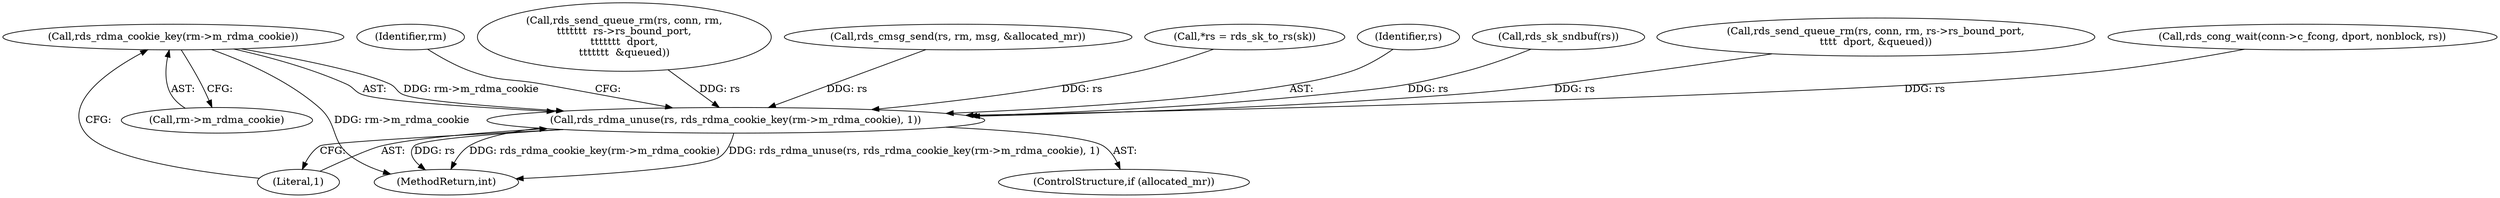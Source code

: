 digraph "0_linux_8c7188b23474cca017b3ef354c4a58456f68303a_0@pointer" {
"1000553" [label="(Call,rds_rdma_cookie_key(rm->m_rdma_cookie))"];
"1000551" [label="(Call,rds_rdma_unuse(rs, rds_rdma_cookie_key(rm->m_rdma_cookie), 1))"];
"1000557" [label="(Literal,1)"];
"1000553" [label="(Call,rds_rdma_cookie_key(rm->m_rdma_cookie))"];
"1000564" [label="(MethodReturn,int)"];
"1000554" [label="(Call,rm->m_rdma_cookie)"];
"1000458" [label="(Call,rds_send_queue_rm(rs, conn, rm, rs->rs_bound_port,\n\t\t\t\t  dport, &queued))"];
"1000440" [label="(Call,rds_cong_wait(conn->c_fcong, dport, nonblock, rs))"];
"1000559" [label="(Identifier,rm)"];
"1000485" [label="(Call,rds_send_queue_rm(rs, conn, rm,\n\t\t\t\t\t\t\t  rs->rs_bound_port,\n\t\t\t\t\t\t\t  dport,\n\t\t\t\t\t\t\t  &queued))"];
"1000549" [label="(ControlStructure,if (allocated_mr))"];
"1000389" [label="(Call,rds_cmsg_send(rs, rm, msg, &allocated_mr))"];
"1000123" [label="(Call,*rs = rds_sk_to_rs(sk))"];
"1000552" [label="(Identifier,rs)"];
"1000253" [label="(Call,rds_sk_sndbuf(rs))"];
"1000551" [label="(Call,rds_rdma_unuse(rs, rds_rdma_cookie_key(rm->m_rdma_cookie), 1))"];
"1000553" -> "1000551"  [label="AST: "];
"1000553" -> "1000554"  [label="CFG: "];
"1000554" -> "1000553"  [label="AST: "];
"1000557" -> "1000553"  [label="CFG: "];
"1000553" -> "1000564"  [label="DDG: rm->m_rdma_cookie"];
"1000553" -> "1000551"  [label="DDG: rm->m_rdma_cookie"];
"1000551" -> "1000549"  [label="AST: "];
"1000551" -> "1000557"  [label="CFG: "];
"1000552" -> "1000551"  [label="AST: "];
"1000557" -> "1000551"  [label="AST: "];
"1000559" -> "1000551"  [label="CFG: "];
"1000551" -> "1000564"  [label="DDG: rds_rdma_cookie_key(rm->m_rdma_cookie)"];
"1000551" -> "1000564"  [label="DDG: rds_rdma_unuse(rs, rds_rdma_cookie_key(rm->m_rdma_cookie), 1)"];
"1000551" -> "1000564"  [label="DDG: rs"];
"1000485" -> "1000551"  [label="DDG: rs"];
"1000458" -> "1000551"  [label="DDG: rs"];
"1000253" -> "1000551"  [label="DDG: rs"];
"1000440" -> "1000551"  [label="DDG: rs"];
"1000389" -> "1000551"  [label="DDG: rs"];
"1000123" -> "1000551"  [label="DDG: rs"];
}
